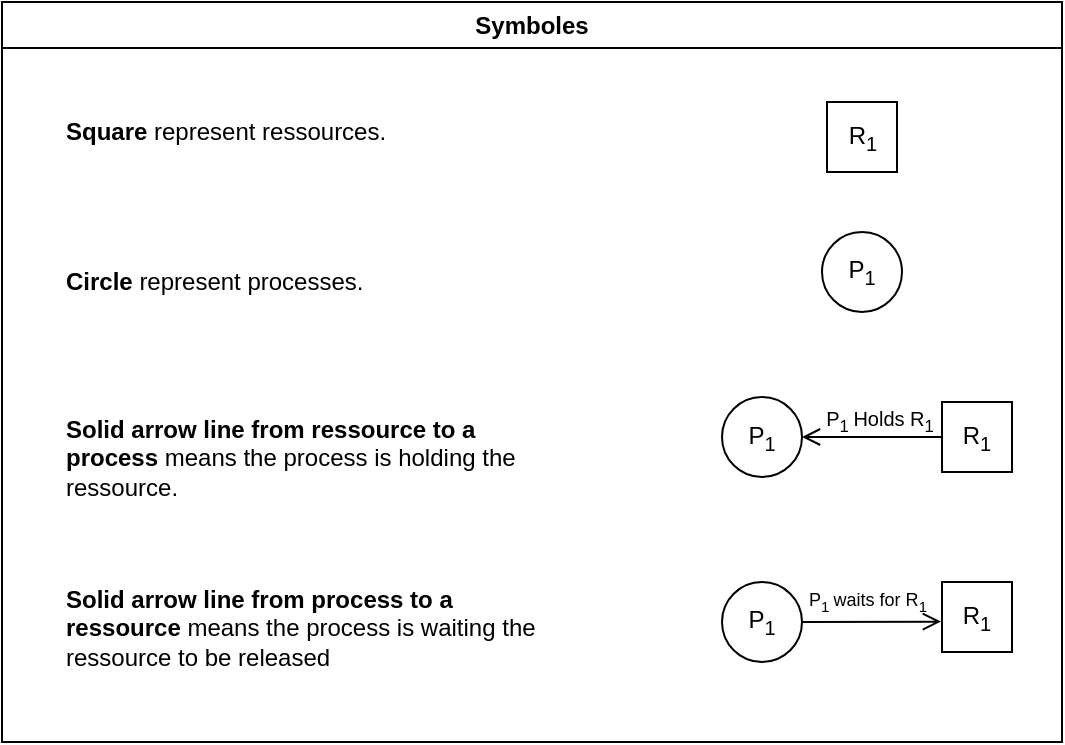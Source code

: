 <mxfile version="25.0.2">
  <diagram name="Page-1" id="qfcnAvIKfc0-0ABdk4y5">
    <mxGraphModel dx="422" dy="272" grid="1" gridSize="10" guides="1" tooltips="1" connect="1" arrows="1" fold="1" page="1" pageScale="1" pageWidth="570" pageHeight="940" math="0" shadow="0">
      <root>
        <mxCell id="0" />
        <mxCell id="1" parent="0" />
        <mxCell id="n_qzaAF0xTGRdUm0nthV-1" value="Symboles" style="swimlane;whiteSpace=wrap;html=1;fillColor=none;" vertex="1" parent="1">
          <mxGeometry x="10" y="30" width="530" height="370" as="geometry" />
        </mxCell>
        <mxCell id="n_qzaAF0xTGRdUm0nthV-5" value="" style="endArrow=open;endSize=7;html=1;rounded=0;entryX=1;entryY=0.5;entryDx=0;entryDy=0;exitX=0;exitY=0.5;exitDx=0;exitDy=0;" edge="1" parent="n_qzaAF0xTGRdUm0nthV-1" source="n_qzaAF0xTGRdUm0nthV-28" target="n_qzaAF0xTGRdUm0nthV-29">
          <mxGeometry width="160" relative="1" as="geometry">
            <mxPoint x="430" y="230" as="sourcePoint" />
            <mxPoint x="390" y="105.5" as="targetPoint" />
          </mxGeometry>
        </mxCell>
        <mxCell id="n_qzaAF0xTGRdUm0nthV-3" value="&lt;b&gt;Square&amp;nbsp;&lt;/b&gt;represent ressources." style="text;html=1;align=left;verticalAlign=middle;whiteSpace=wrap;rounded=0;" vertex="1" parent="n_qzaAF0xTGRdUm0nthV-1">
          <mxGeometry x="30" y="50" width="280" height="30" as="geometry" />
        </mxCell>
        <mxCell id="n_qzaAF0xTGRdUm0nthV-14" value="&lt;b&gt;Solid arrow line from ressource to a process&lt;/b&gt;&amp;nbsp;means the process is holding the ressource." style="text;html=1;align=left;verticalAlign=top;whiteSpace=wrap;rounded=0;" vertex="1" parent="n_qzaAF0xTGRdUm0nthV-1">
          <mxGeometry x="30" y="200" width="280" height="40" as="geometry" />
        </mxCell>
        <mxCell id="n_qzaAF0xTGRdUm0nthV-25" value="&lt;b&gt;Circle&amp;nbsp;&lt;/b&gt;represent processes." style="text;html=1;align=left;verticalAlign=middle;whiteSpace=wrap;rounded=0;" vertex="1" parent="n_qzaAF0xTGRdUm0nthV-1">
          <mxGeometry x="30" y="125" width="280" height="30" as="geometry" />
        </mxCell>
        <mxCell id="n_qzaAF0xTGRdUm0nthV-26" value="R&lt;sub&gt;1&lt;/sub&gt;" style="whiteSpace=wrap;html=1;aspect=fixed;strokeColor=default;fillColor=none;" vertex="1" parent="n_qzaAF0xTGRdUm0nthV-1">
          <mxGeometry x="412.5" y="50" width="35" height="35" as="geometry" />
        </mxCell>
        <mxCell id="n_qzaAF0xTGRdUm0nthV-27" value="P&lt;sub&gt;1&lt;/sub&gt;" style="ellipse;whiteSpace=wrap;html=1;aspect=fixed;fillColor=none;" vertex="1" parent="n_qzaAF0xTGRdUm0nthV-1">
          <mxGeometry x="410" y="115" width="40" height="40" as="geometry" />
        </mxCell>
        <mxCell id="n_qzaAF0xTGRdUm0nthV-28" value="R&lt;sub&gt;1&lt;/sub&gt;" style="whiteSpace=wrap;html=1;aspect=fixed;strokeColor=default;fillColor=none;" vertex="1" parent="n_qzaAF0xTGRdUm0nthV-1">
          <mxGeometry x="470" y="200" width="35" height="35" as="geometry" />
        </mxCell>
        <mxCell id="n_qzaAF0xTGRdUm0nthV-29" value="P&lt;sub&gt;1&lt;/sub&gt;" style="ellipse;whiteSpace=wrap;html=1;aspect=fixed;fillColor=none;" vertex="1" parent="n_qzaAF0xTGRdUm0nthV-1">
          <mxGeometry x="360" y="197.5" width="40" height="40" as="geometry" />
        </mxCell>
        <mxCell id="n_qzaAF0xTGRdUm0nthV-30" value="P&lt;sub&gt;1&lt;/sub&gt;" style="ellipse;whiteSpace=wrap;html=1;aspect=fixed;fillColor=none;" vertex="1" parent="n_qzaAF0xTGRdUm0nthV-1">
          <mxGeometry x="360" y="290" width="40" height="40" as="geometry" />
        </mxCell>
        <mxCell id="n_qzaAF0xTGRdUm0nthV-31" value="R&lt;sub&gt;1&lt;/sub&gt;" style="whiteSpace=wrap;html=1;aspect=fixed;strokeColor=default;fillColor=none;" vertex="1" parent="n_qzaAF0xTGRdUm0nthV-1">
          <mxGeometry x="470" y="290" width="35" height="35" as="geometry" />
        </mxCell>
        <mxCell id="n_qzaAF0xTGRdUm0nthV-32" value="" style="endArrow=open;endSize=7;html=1;rounded=0;exitX=1;exitY=0.5;exitDx=0;exitDy=0;entryX=-0.015;entryY=0.566;entryDx=0;entryDy=0;entryPerimeter=0;" edge="1" parent="n_qzaAF0xTGRdUm0nthV-1" source="n_qzaAF0xTGRdUm0nthV-30" target="n_qzaAF0xTGRdUm0nthV-31">
          <mxGeometry width="160" relative="1" as="geometry">
            <mxPoint x="470" y="309.73" as="sourcePoint" />
            <mxPoint x="440" y="320" as="targetPoint" />
          </mxGeometry>
        </mxCell>
        <mxCell id="n_qzaAF0xTGRdUm0nthV-34" value="&lt;font style=&quot;font-size: 10px;&quot;&gt;P&lt;sub style=&quot;&quot;&gt;1 &lt;/sub&gt;Holds R&lt;sub style=&quot;&quot;&gt;1&lt;/sub&gt;&lt;/font&gt;" style="text;html=1;align=center;verticalAlign=middle;whiteSpace=wrap;rounded=0;" vertex="1" parent="n_qzaAF0xTGRdUm0nthV-1">
          <mxGeometry x="404" y="198" width="70" height="20" as="geometry" />
        </mxCell>
        <mxCell id="n_qzaAF0xTGRdUm0nthV-35" value="&lt;font style=&quot;font-size: 9px;&quot;&gt;P&lt;sub style=&quot;&quot;&gt;1 &lt;/sub&gt;waits for R&lt;sub style=&quot;&quot;&gt;1&lt;/sub&gt;&lt;/font&gt;" style="text;html=1;align=center;verticalAlign=middle;whiteSpace=wrap;rounded=0;" vertex="1" parent="n_qzaAF0xTGRdUm0nthV-1">
          <mxGeometry x="397.5" y="288" width="70" height="20" as="geometry" />
        </mxCell>
        <mxCell id="n_qzaAF0xTGRdUm0nthV-38" value="&lt;b&gt;Solid arrow line from process to a ressource&lt;/b&gt;&lt;span style=&quot;background-color: initial;&quot;&gt;&amp;nbsp;means the process is waiting the ressource to be released&lt;/span&gt;" style="text;html=1;align=left;verticalAlign=top;whiteSpace=wrap;rounded=0;" vertex="1" parent="n_qzaAF0xTGRdUm0nthV-1">
          <mxGeometry x="30" y="285" width="280" height="65" as="geometry" />
        </mxCell>
      </root>
    </mxGraphModel>
  </diagram>
</mxfile>
